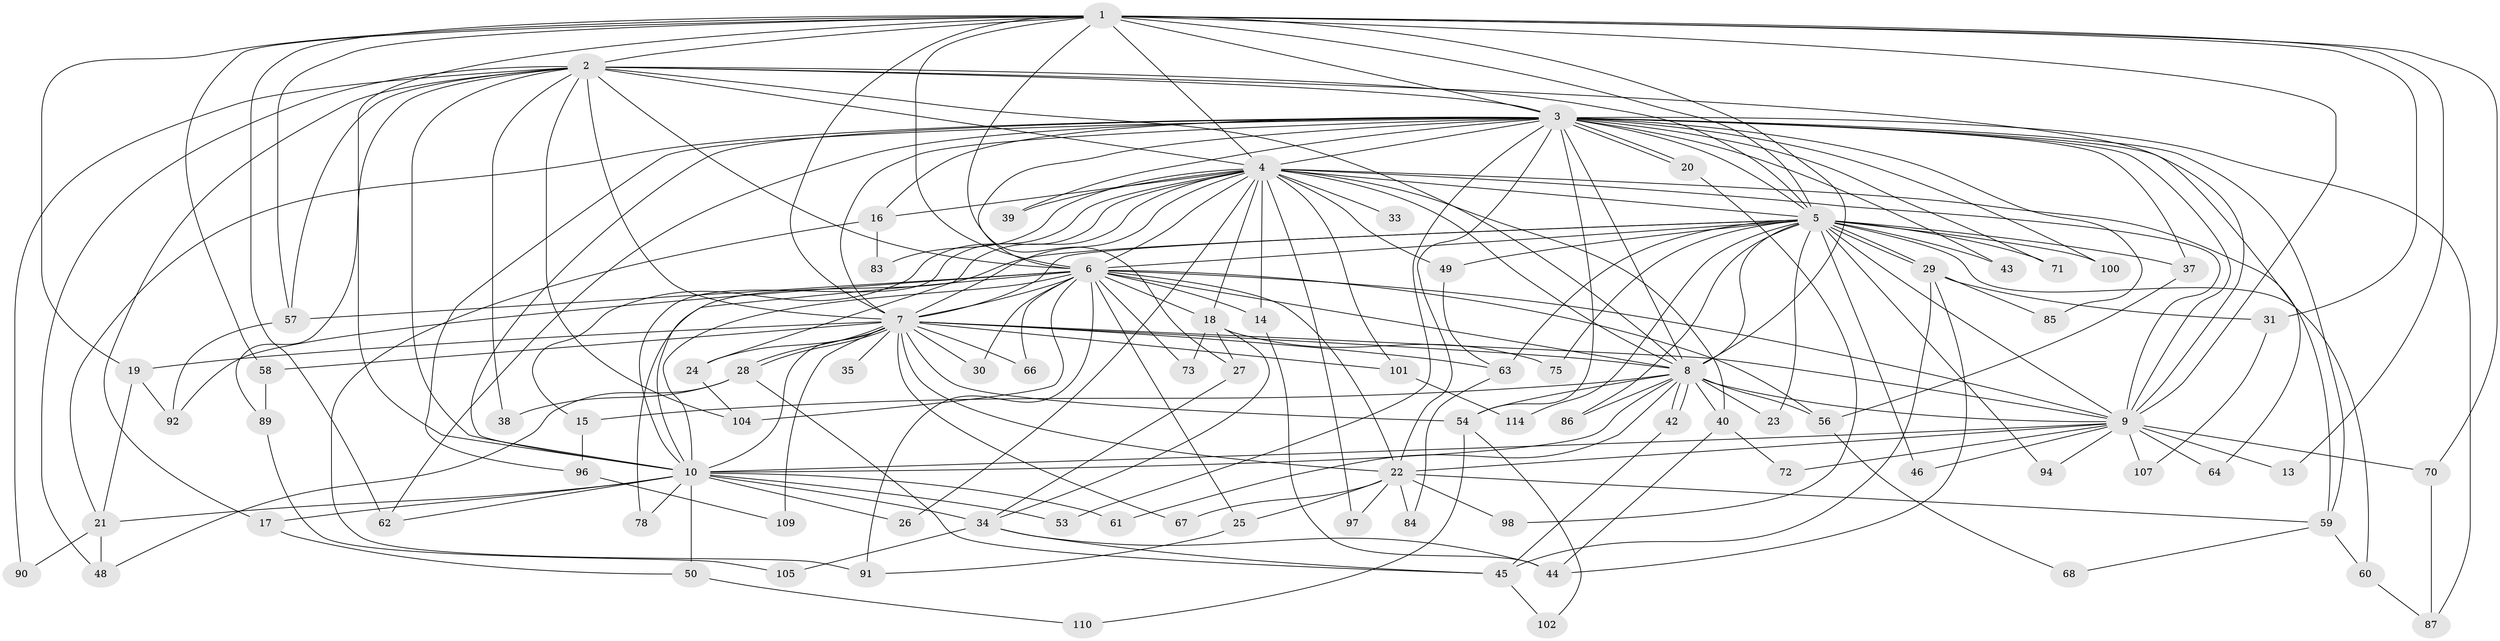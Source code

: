 // original degree distribution, {16: 0.008771929824561403, 17: 0.008771929824561403, 28: 0.008771929824561403, 23: 0.008771929824561403, 25: 0.017543859649122806, 20: 0.017543859649122806, 18: 0.008771929824561403, 19: 0.008771929824561403, 4: 0.10526315789473684, 7: 0.008771929824561403, 2: 0.47368421052631576, 3: 0.2543859649122807, 6: 0.017543859649122806, 5: 0.043859649122807015, 8: 0.008771929824561403}
// Generated by graph-tools (version 1.1) at 2025/41/03/06/25 10:41:32]
// undirected, 86 vertices, 214 edges
graph export_dot {
graph [start="1"]
  node [color=gray90,style=filled];
  1 [super="+41"];
  2 [super="+81"];
  3 [super="+11"];
  4 [super="+32"];
  5 [super="+112"];
  6 [super="+111"];
  7 [super="+12"];
  8 [super="+55"];
  9 [super="+82"];
  10 [super="+108"];
  13;
  14;
  15;
  16;
  17;
  18 [super="+113"];
  19 [super="+52"];
  20;
  21;
  22 [super="+36"];
  23;
  24;
  25;
  26;
  27;
  28;
  29 [super="+79"];
  30;
  31;
  33;
  34 [super="+51"];
  35;
  37;
  38;
  39;
  40;
  42 [super="+47"];
  43 [super="+69"];
  44 [super="+88"];
  45 [super="+77"];
  46;
  48;
  49;
  50;
  53;
  54 [super="+106"];
  56 [super="+76"];
  57 [super="+74"];
  58;
  59 [super="+65"];
  60;
  61;
  62 [super="+80"];
  63 [super="+95"];
  64;
  66;
  67;
  68;
  70;
  71;
  72;
  73;
  75;
  78;
  83;
  84;
  85;
  86;
  87 [super="+93"];
  89;
  90;
  91 [super="+103"];
  92 [super="+99"];
  94;
  96;
  97;
  98;
  100;
  101;
  102;
  104;
  105;
  107;
  109;
  110;
  114;
  1 -- 2;
  1 -- 3;
  1 -- 4;
  1 -- 5;
  1 -- 6;
  1 -- 7;
  1 -- 8;
  1 -- 9 [weight=2];
  1 -- 10;
  1 -- 13;
  1 -- 19;
  1 -- 27;
  1 -- 31;
  1 -- 57;
  1 -- 58;
  1 -- 70;
  1 -- 62;
  2 -- 3;
  2 -- 4;
  2 -- 5;
  2 -- 6;
  2 -- 7 [weight=2];
  2 -- 8;
  2 -- 9;
  2 -- 10;
  2 -- 17;
  2 -- 38;
  2 -- 89;
  2 -- 90;
  2 -- 104;
  2 -- 48;
  2 -- 57;
  3 -- 4 [weight=2];
  3 -- 5;
  3 -- 6 [weight=2];
  3 -- 7;
  3 -- 8;
  3 -- 9;
  3 -- 10;
  3 -- 16;
  3 -- 20;
  3 -- 20;
  3 -- 21;
  3 -- 37;
  3 -- 39;
  3 -- 53;
  3 -- 54;
  3 -- 59;
  3 -- 62;
  3 -- 64;
  3 -- 71;
  3 -- 96;
  3 -- 100;
  3 -- 22;
  3 -- 87;
  3 -- 43 [weight=2];
  3 -- 85;
  4 -- 5;
  4 -- 6;
  4 -- 7;
  4 -- 8;
  4 -- 9;
  4 -- 10;
  4 -- 14;
  4 -- 15;
  4 -- 16;
  4 -- 18;
  4 -- 24;
  4 -- 26;
  4 -- 33 [weight=2];
  4 -- 39;
  4 -- 40;
  4 -- 49;
  4 -- 97;
  4 -- 101;
  4 -- 83;
  4 -- 59;
  5 -- 6 [weight=2];
  5 -- 7;
  5 -- 8;
  5 -- 9;
  5 -- 10;
  5 -- 23;
  5 -- 29;
  5 -- 29;
  5 -- 37;
  5 -- 43;
  5 -- 46;
  5 -- 49;
  5 -- 60;
  5 -- 71;
  5 -- 75;
  5 -- 86;
  5 -- 94;
  5 -- 100;
  5 -- 114;
  5 -- 63;
  6 -- 7;
  6 -- 8 [weight=2];
  6 -- 9;
  6 -- 10;
  6 -- 14;
  6 -- 18;
  6 -- 22;
  6 -- 25;
  6 -- 30;
  6 -- 56;
  6 -- 57;
  6 -- 66;
  6 -- 73;
  6 -- 78;
  6 -- 92;
  6 -- 104;
  6 -- 91;
  7 -- 8;
  7 -- 9;
  7 -- 10;
  7 -- 19;
  7 -- 24;
  7 -- 28;
  7 -- 28;
  7 -- 30;
  7 -- 35 [weight=2];
  7 -- 66;
  7 -- 101;
  7 -- 109;
  7 -- 54;
  7 -- 67;
  7 -- 22;
  7 -- 58;
  7 -- 63;
  8 -- 9;
  8 -- 10;
  8 -- 15;
  8 -- 23;
  8 -- 40;
  8 -- 42 [weight=2];
  8 -- 42;
  8 -- 54;
  8 -- 56;
  8 -- 61;
  8 -- 86;
  9 -- 10;
  9 -- 13;
  9 -- 46;
  9 -- 64;
  9 -- 70;
  9 -- 72;
  9 -- 94;
  9 -- 107;
  9 -- 22;
  10 -- 17;
  10 -- 21;
  10 -- 26;
  10 -- 34 [weight=2];
  10 -- 50;
  10 -- 53;
  10 -- 61;
  10 -- 62;
  10 -- 78;
  14 -- 44;
  15 -- 96;
  16 -- 83;
  16 -- 91;
  17 -- 50;
  18 -- 27;
  18 -- 73;
  18 -- 75;
  18 -- 34;
  19 -- 92;
  19 -- 21;
  20 -- 98;
  21 -- 48;
  21 -- 90;
  22 -- 25;
  22 -- 59;
  22 -- 84;
  22 -- 97;
  22 -- 98;
  22 -- 67;
  24 -- 104;
  25 -- 91;
  27 -- 34;
  28 -- 38;
  28 -- 45;
  28 -- 48;
  29 -- 31;
  29 -- 44;
  29 -- 45;
  29 -- 85;
  31 -- 107;
  34 -- 45;
  34 -- 105;
  34 -- 44;
  37 -- 56;
  40 -- 44;
  40 -- 72;
  42 -- 45;
  45 -- 102;
  49 -- 63;
  50 -- 110;
  54 -- 102;
  54 -- 110;
  56 -- 68;
  57 -- 92;
  58 -- 89;
  59 -- 60;
  59 -- 68;
  60 -- 87;
  63 -- 84;
  70 -- 87;
  89 -- 105;
  96 -- 109;
  101 -- 114;
}
